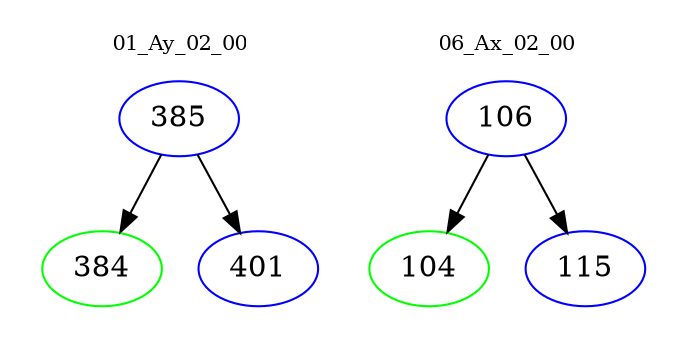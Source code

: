 digraph{
subgraph cluster_0 {
color = white
label = "01_Ay_02_00";
fontsize=10;
T0_385 [label="385", color="blue"]
T0_385 -> T0_384 [color="black"]
T0_384 [label="384", color="green"]
T0_385 -> T0_401 [color="black"]
T0_401 [label="401", color="blue"]
}
subgraph cluster_1 {
color = white
label = "06_Ax_02_00";
fontsize=10;
T1_106 [label="106", color="blue"]
T1_106 -> T1_104 [color="black"]
T1_104 [label="104", color="green"]
T1_106 -> T1_115 [color="black"]
T1_115 [label="115", color="blue"]
}
}

